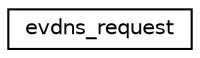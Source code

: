 digraph G
{
  edge [fontname="Helvetica",fontsize="10",labelfontname="Helvetica",labelfontsize="10"];
  node [fontname="Helvetica",fontsize="10",shape=record];
  rankdir="LR";
  Node1 [label="evdns_request",height=0.2,width=0.4,color="black", fillcolor="white", style="filled",URL="$structevdns__request.html"];
}
